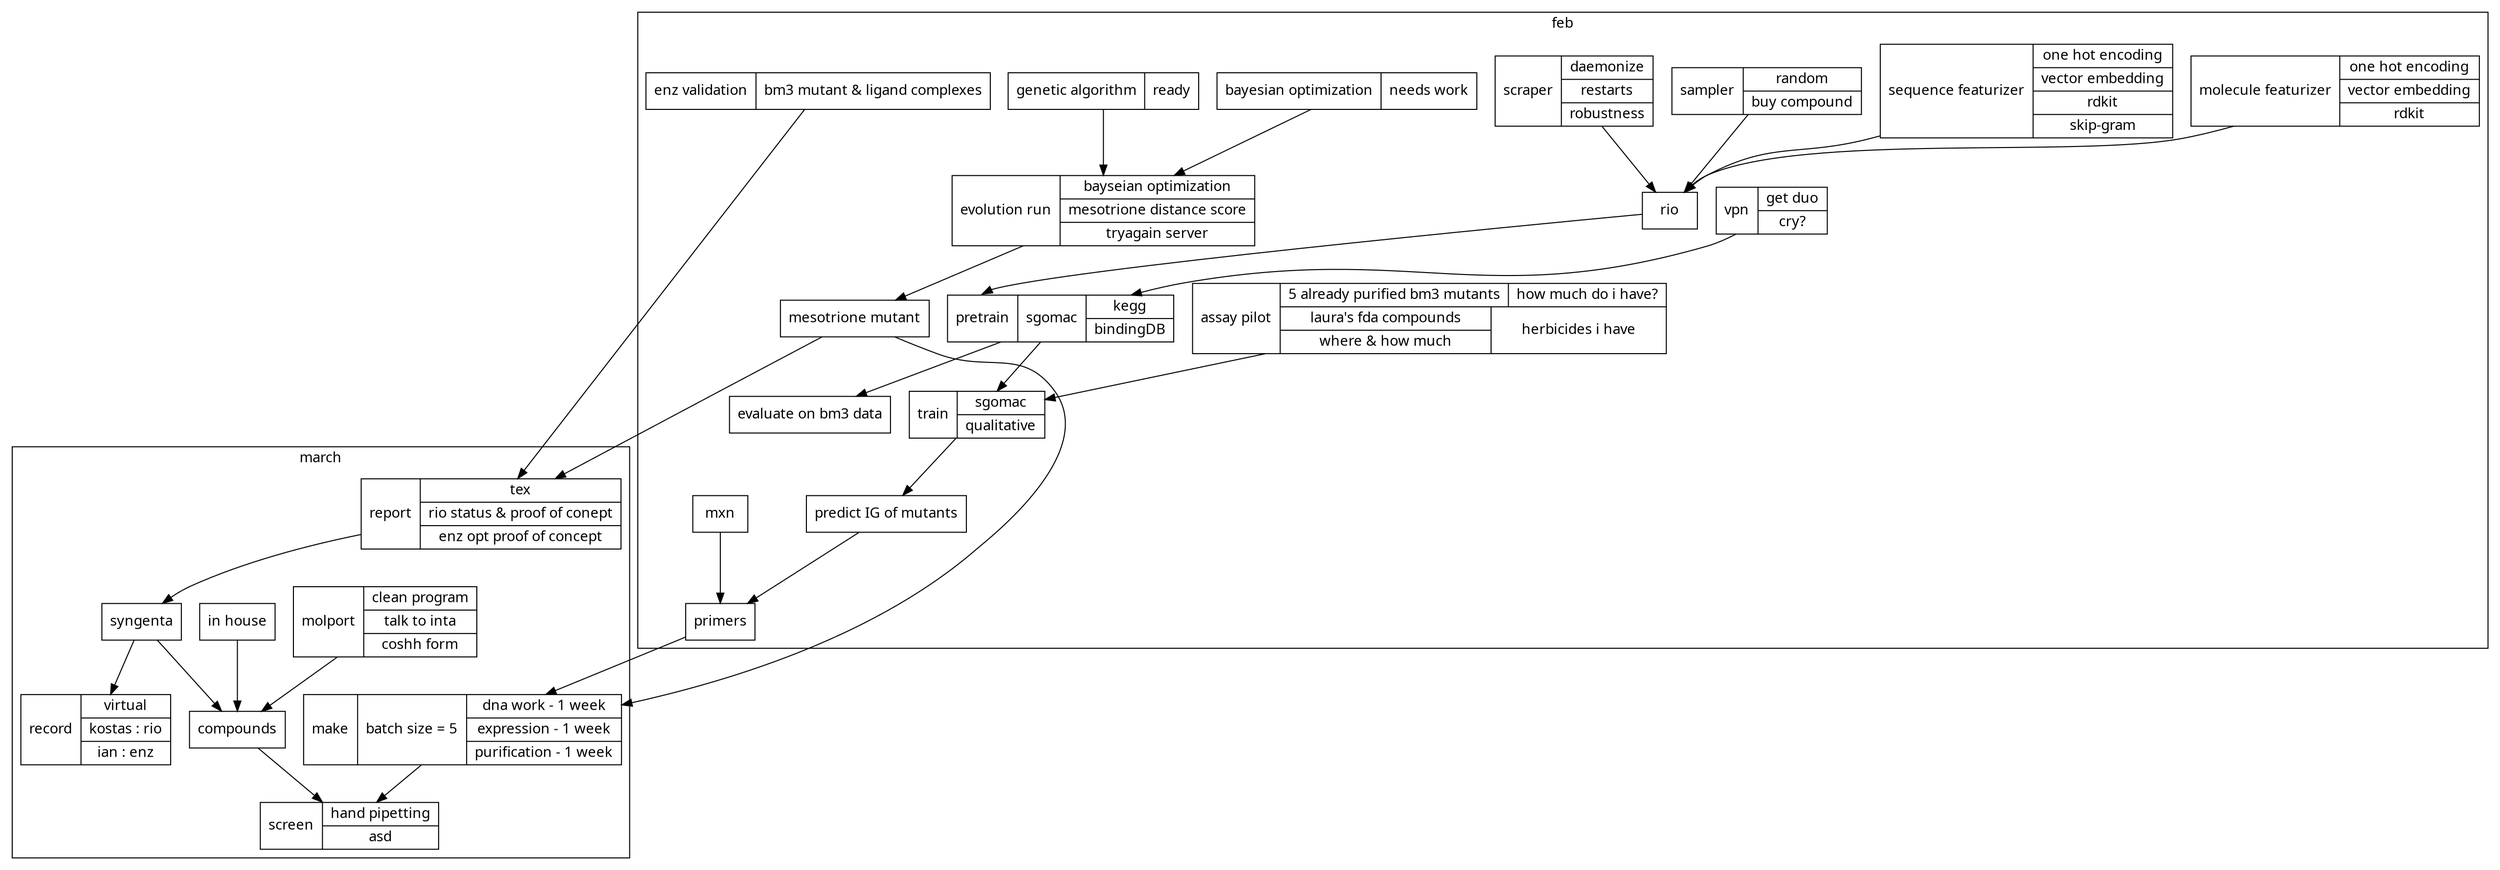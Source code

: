 digraph gannt{
	node[shape=box fontname = "Noto Sans"]
	graph[dpi=100]

	subgraph cluster_{graph [rank = same]
		label = feb
		fontname = "Noto Sans"
		"enz validation" [shape = record 
			label = "enz validation| bm3 mutant & ligand complexes"]
		"bayesian optimization" [shape = record
			label = "bayesian optimization| needs work"]
		"genetic algorithm" [shape = record
			label = "genetic algorithm | ready"]
		"evolution run" [shape = record
			label = "evolution run | {bayseian optimization |
			mesotrione distance score |
			tryagain server}"]	

		"assay pilot" [shape = record
			label = "assay pilot | {{5 already purified bm3 mutants | how much do i have?} |
				{{laura's fda compounds | where & how much }| herbicides i have}}"]

		"molecule featurizer" [shape = record
			label = "molecule featurizer | {one hot encoding|vector embedding | rdkit}"]
			
		"sequence featurizer" [shape = record
			label = "sequence featurizer | {one hot encoding|vector embedding | rdkit | skip-gram}"]
		sampler [shape = record
			label = "sampler | {random | buy compound}"]
		pretrain [shape = record
			label = "<pretrain_node> pretrain |sgomac |{kegg|bindingDB}"]
		scraper [shape = record
			label = "scraper | {daemonize | restarts | robustness}"]
		vpn [shape = record
			label = "vpn | {get duo | cry?}"]
		train [shape = record
			label = "train | {sgomac | qualitative}"]	

		"bayesian optimization" -> "evolution run"
		"genetic algorithm" ->"evolution run" -> "mesotrione mutant"
		"sequence featurizer" -> rio
		"assay pilot" -> train 

		"molecule featurizer" -> rio
		sampler -> rio
		scraper -> rio
		rio -> pretrain:pretrain_node
		vpn -> pretrain
		pretrain -> "evaluate on bm3 data"
		pretrain -> train
		train -> "predict IG of mutants"
		mxn -> primers
		"predict IG of mutants" -> primers
		}

	"enz validation" -> report
	"mesotrione mutant" -> report 
	syngenta -> compounds

	subgraph cluster_march{graph [rank = same]
	label = march 
	fontname = "Noto Sans"

		make [shape = record
			label = "make | batch size = 5| 
			{dna work - 1 week |
			expression - 1 week |
			purification - 1 week}"]	
		molport [shape = record
			label = "molport | {clean program | talk to inta | coshh form}"]
		report [shape = record
			label = "report | {tex | rio status & proof of conept | enz opt proof of concept}"]
		screen [shape = record
			label = "screen | {hand pipetting | asd}"]
		placement [shape = record
			label = "record | {virtual | kostas : rio | ian : enz}"]

		molport -> compounds
		"in house" -> compounds
		compounds -> screen
		report -> syngenta -> placement
	}

	primers -> make
	make -> screen
	"mesotrione mutant" -> make

	subgraph cluster_april{graph [rank = same]
		label = april
		}

	subgraph cluster_may{graph [rank = same]
		label = may
		}

	subgraph cluster_june{graph [rank = same]
		label = june
		}

	subgraph cluster_july{graph [rank = same]
		label = july
		}

	subgraph cluster_august{graph [rank = same]
		label = august
		}

	subgraph cluster_september{graph [rank = same]
		label = september
		}


	subgraph cluster_enz{
		label=enz
		}

	}
